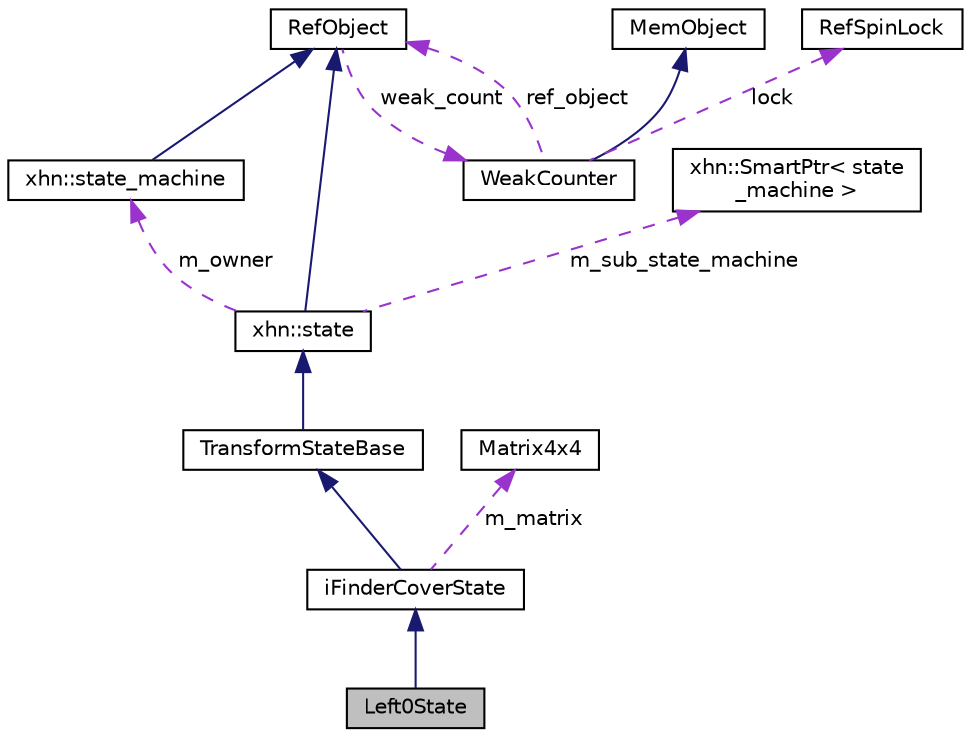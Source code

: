 digraph "Left0State"
{
  edge [fontname="Helvetica",fontsize="10",labelfontname="Helvetica",labelfontsize="10"];
  node [fontname="Helvetica",fontsize="10",shape=record];
  Node1 [label="Left0State",height=0.2,width=0.4,color="black", fillcolor="grey75", style="filled", fontcolor="black"];
  Node2 -> Node1 [dir="back",color="midnightblue",fontsize="10",style="solid",fontname="Helvetica"];
  Node2 [label="iFinderCoverState",height=0.2,width=0.4,color="black", fillcolor="white", style="filled",URL="$classi_finder_cover_state.html"];
  Node3 -> Node2 [dir="back",color="midnightblue",fontsize="10",style="solid",fontname="Helvetica"];
  Node3 [label="TransformStateBase",height=0.2,width=0.4,color="black", fillcolor="white", style="filled",URL="$class_transform_state_base.html"];
  Node4 -> Node3 [dir="back",color="midnightblue",fontsize="10",style="solid",fontname="Helvetica"];
  Node4 [label="xhn::state",height=0.2,width=0.4,color="black", fillcolor="white", style="filled",URL="$classxhn_1_1state.html",tooltip="state "];
  Node5 -> Node4 [dir="back",color="midnightblue",fontsize="10",style="solid",fontname="Helvetica"];
  Node5 [label="RefObject",height=0.2,width=0.4,color="black", fillcolor="white", style="filled",URL="$class_ref_object.html"];
  Node6 -> Node5 [dir="back",color="darkorchid3",fontsize="10",style="dashed",label=" weak_count" ,fontname="Helvetica"];
  Node6 [label="WeakCounter",height=0.2,width=0.4,color="black", fillcolor="white", style="filled",URL="$class_weak_counter.html",tooltip="WeakCounter. "];
  Node7 -> Node6 [dir="back",color="midnightblue",fontsize="10",style="solid",fontname="Helvetica"];
  Node7 [label="MemObject",height=0.2,width=0.4,color="black", fillcolor="white", style="filled",URL="$class_mem_object.html"];
  Node8 -> Node6 [dir="back",color="darkorchid3",fontsize="10",style="dashed",label=" lock" ,fontname="Helvetica"];
  Node8 [label="RefSpinLock",height=0.2,width=0.4,color="black", fillcolor="white", style="filled",URL="$class_ref_spin_lock.html"];
  Node5 -> Node6 [dir="back",color="darkorchid3",fontsize="10",style="dashed",label=" ref_object" ,fontname="Helvetica"];
  Node9 -> Node4 [dir="back",color="darkorchid3",fontsize="10",style="dashed",label=" m_owner" ,fontname="Helvetica"];
  Node9 [label="xhn::state_machine",height=0.2,width=0.4,color="black", fillcolor="white", style="filled",URL="$classxhn_1_1state__machine.html",tooltip="state_machine "];
  Node5 -> Node9 [dir="back",color="midnightblue",fontsize="10",style="solid",fontname="Helvetica"];
  Node10 -> Node4 [dir="back",color="darkorchid3",fontsize="10",style="dashed",label=" m_sub_state_machine" ,fontname="Helvetica"];
  Node10 [label="xhn::SmartPtr\< state\l_machine \>",height=0.2,width=0.4,color="black", fillcolor="white", style="filled",URL="$classxhn_1_1_smart_ptr.html"];
  Node11 -> Node2 [dir="back",color="darkorchid3",fontsize="10",style="dashed",label=" m_matrix" ,fontname="Helvetica"];
  Node11 [label="Matrix4x4",height=0.2,width=0.4,color="black", fillcolor="white", style="filled",URL="$struct_matrix4x4.html"];
}
